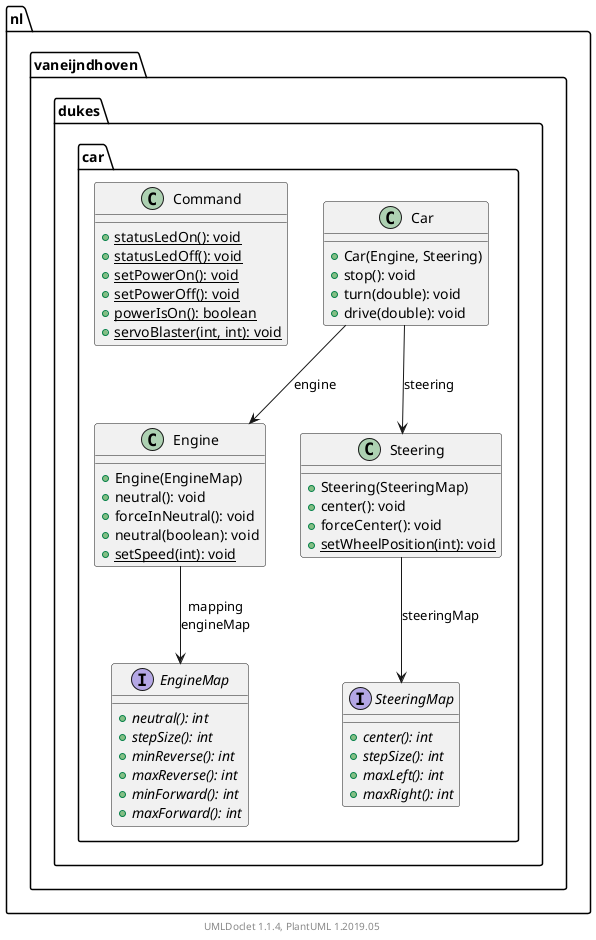 @startuml

    namespace nl.vaneijndhoven.dukes.car {

        class Car [[Car.html]] {
            +Car(Engine, Steering)
            +stop(): void
            +turn(double): void
            +drive(double): void
        }

        interface EngineMap [[EngineMap.html]] {
            {abstract} +neutral(): int
            {abstract} +stepSize(): int
            {abstract} +minReverse(): int
            {abstract} +maxReverse(): int
            {abstract} +minForward(): int
            {abstract} +maxForward(): int
        }

        class Engine [[Engine.html]] {
            +Engine(EngineMap)
            +neutral(): void
            +forceInNeutral(): void
            +neutral(boolean): void
            {static} +setSpeed(int): void
        }

        class Command [[Command.html]] {
            {static} +statusLedOn(): void
            {static} +statusLedOff(): void
            {static} +setPowerOn(): void
            {static} +setPowerOff(): void
            {static} +powerIsOn(): boolean
            {static} +servoBlaster(int, int): void
        }

        interface SteeringMap [[SteeringMap.html]] {
            {abstract} +center(): int
            {abstract} +stepSize(): int
            {abstract} +maxLeft(): int
            {abstract} +maxRight(): int
        }

        class Steering [[Steering.html]] {
            +Steering(SteeringMap)
            +center(): void
            +forceCenter(): void
            {static} +setWheelPosition(int): void
        }

        Car --> Engine: engine

        Car --> Steering: steering

        Engine --> EngineMap: mapping\nengineMap

        Steering --> SteeringMap: steeringMap

    }


    center footer UMLDoclet 1.1.4, PlantUML 1.2019.05
@enduml
